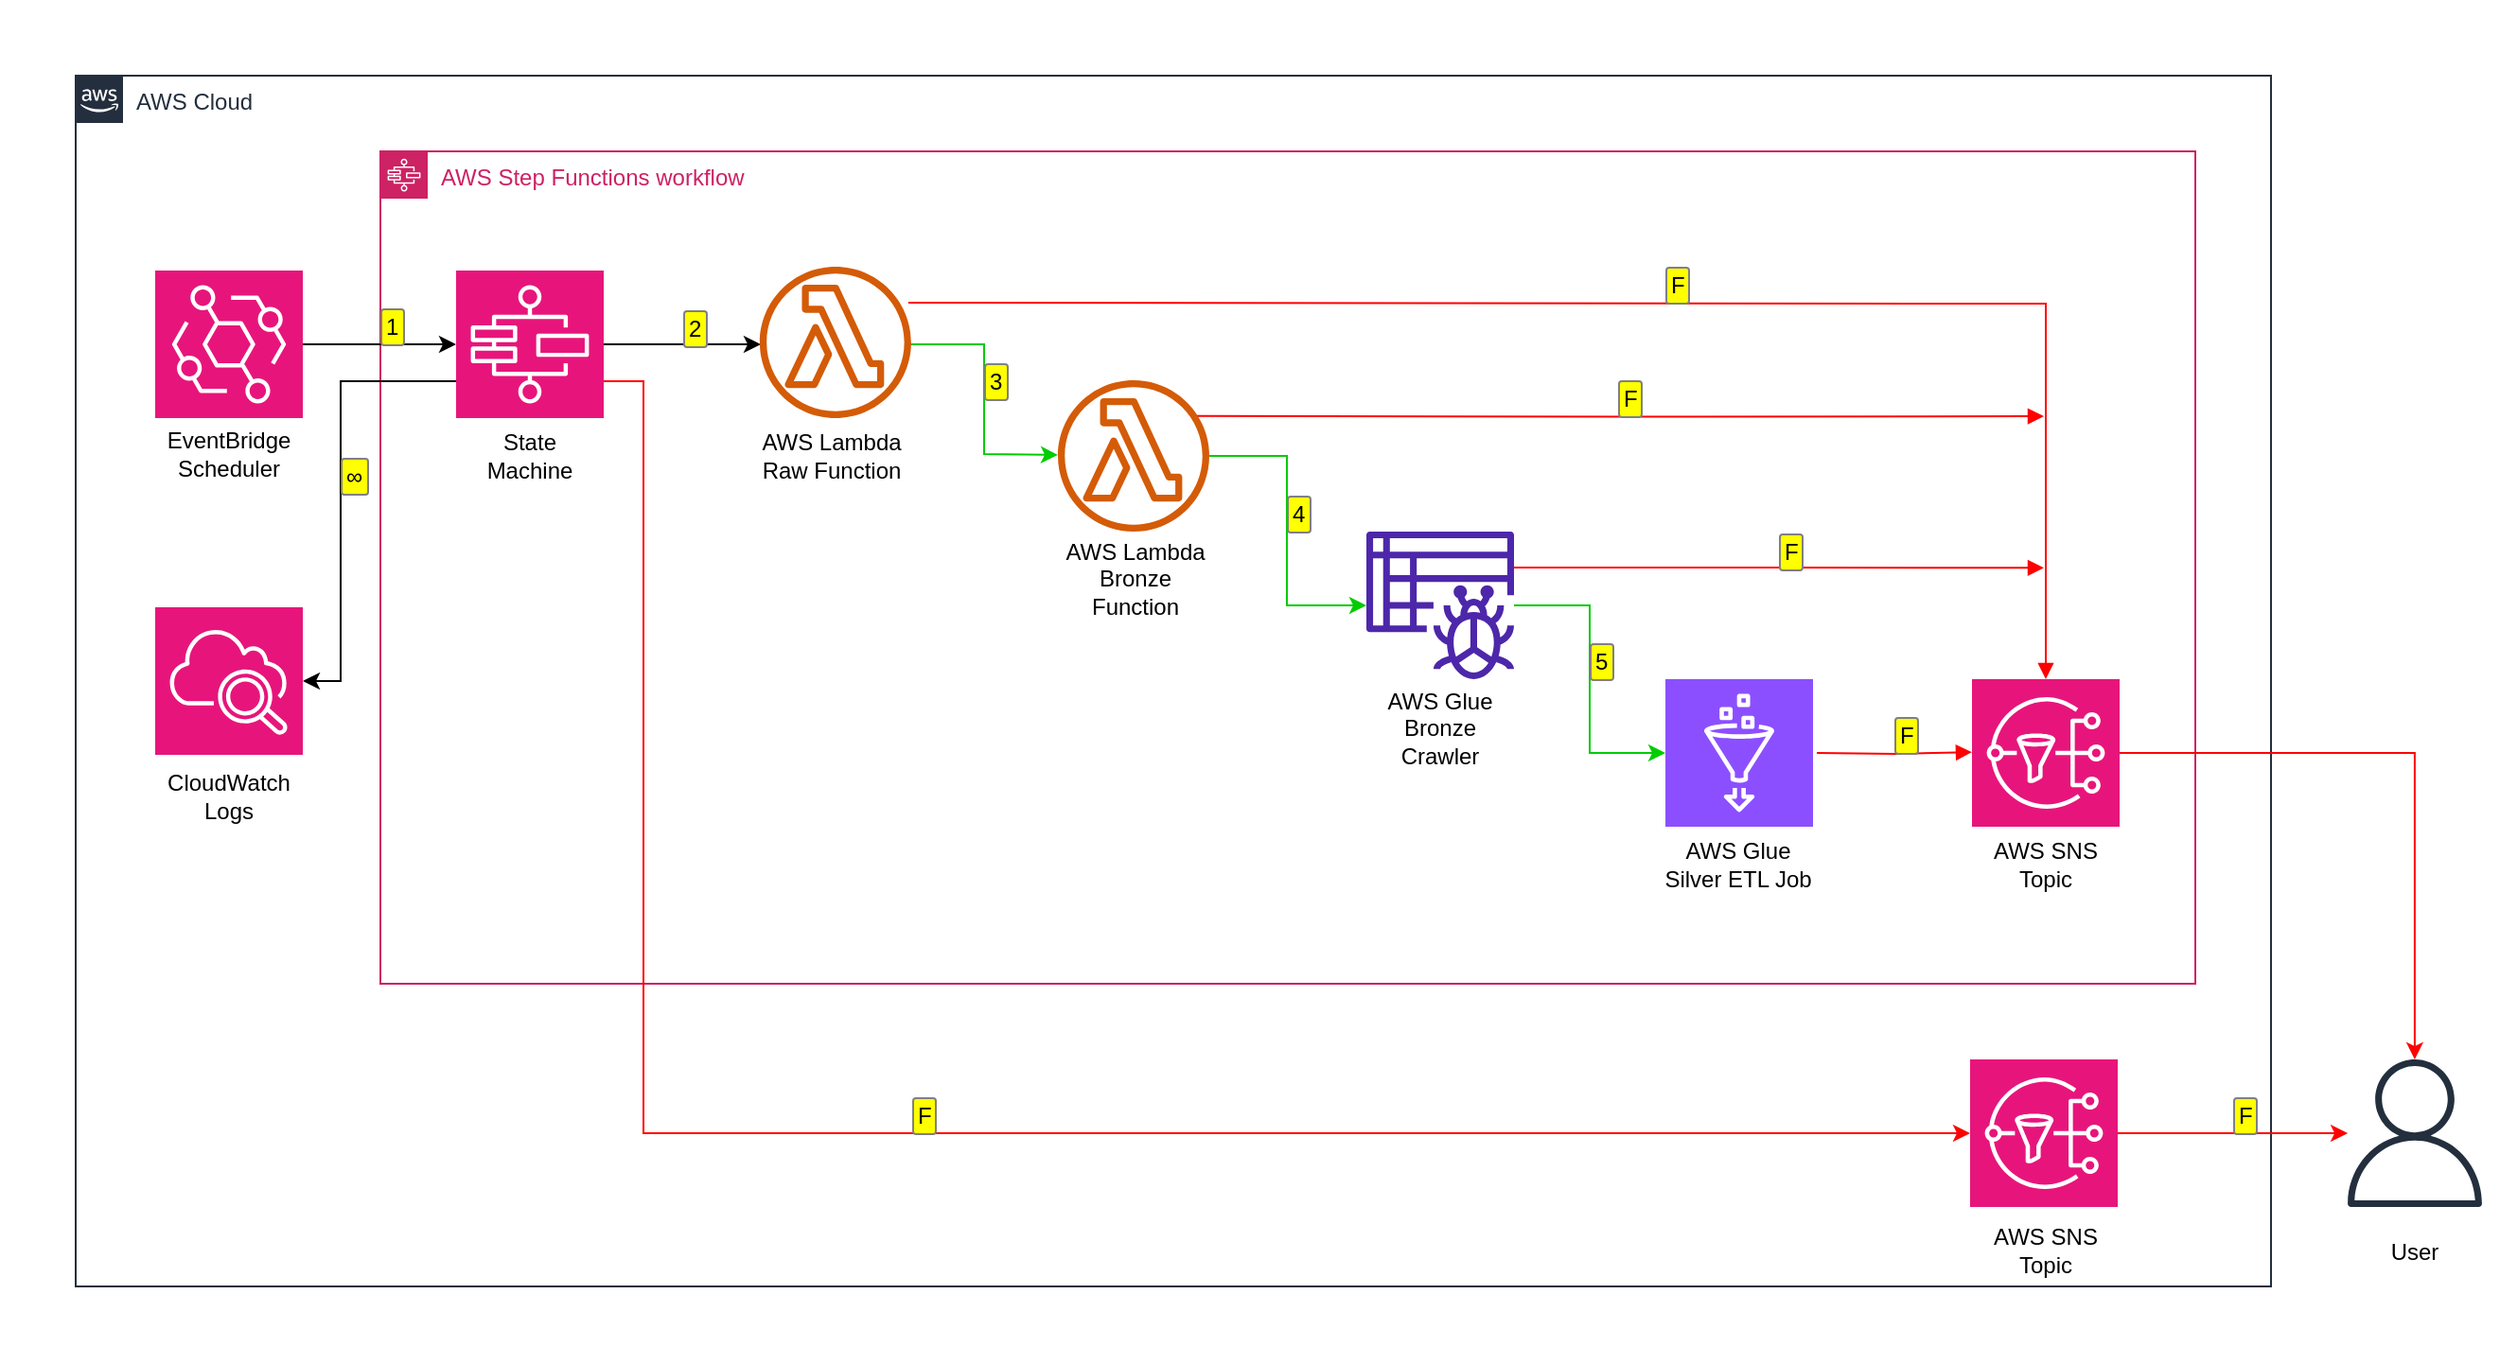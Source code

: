 <mxfile version="24.7.6">
  <diagram name="Page-1" id="Rdyy5AU9boO1fGuf9hoA">
    <mxGraphModel dx="1434" dy="746" grid="1" gridSize="10" guides="1" tooltips="1" connect="1" arrows="1" fold="1" page="1" pageScale="1" pageWidth="827" pageHeight="1169" math="0" shadow="0">
      <root>
        <mxCell id="0" />
        <mxCell id="1" parent="0" />
        <mxCell id="h0l9JVYS9Mgj9HRo5y_n-15" value="AWS Cloud" style="points=[[0,0],[0.25,0],[0.5,0],[0.75,0],[1,0],[1,0.25],[1,0.5],[1,0.75],[1,1],[0.75,1],[0.5,1],[0.25,1],[0,1],[0,0.75],[0,0.5],[0,0.25]];outlineConnect=0;gradientColor=none;html=1;whiteSpace=wrap;fontSize=12;fontStyle=0;container=1;pointerEvents=0;collapsible=0;recursiveResize=0;shape=mxgraph.aws4.group;grIcon=mxgraph.aws4.group_aws_cloud_alt;strokeColor=#232F3E;fillColor=none;verticalAlign=top;align=left;spacingLeft=30;fontColor=#232F3E;dashed=0;" parent="1" vertex="1">
          <mxGeometry x="40" y="40" width="1160" height="640" as="geometry" />
        </mxCell>
        <mxCell id="h0l9JVYS9Mgj9HRo5y_n-21" value="EventBridge&lt;br&gt;Schedule" style="text;html=1;strokeColor=none;fillColor=none;align=center;verticalAlign=middle;whiteSpace=wrap;rounded=0;" parent="h0l9JVYS9Mgj9HRo5y_n-15" vertex="1">
          <mxGeometry x="42" y="119" width="78" height="40" as="geometry" />
        </mxCell>
        <mxCell id="h0l9JVYS9Mgj9HRo5y_n-27" value="AWS Step Functions workflow" style="points=[[0,0],[0.25,0],[0.5,0],[0.75,0],[1,0],[1,0.25],[1,0.5],[1,0.75],[1,1],[0.75,1],[0.5,1],[0.25,1],[0,1],[0,0.75],[0,0.5],[0,0.25]];outlineConnect=0;gradientColor=none;html=1;whiteSpace=wrap;fontSize=12;fontStyle=0;container=1;pointerEvents=0;collapsible=0;recursiveResize=0;shape=mxgraph.aws4.group;grIcon=mxgraph.aws4.group_aws_step_functions_workflow;strokeColor=#CD2264;fillColor=none;verticalAlign=top;align=left;spacingLeft=30;fontColor=#CD2264;dashed=0;" parent="h0l9JVYS9Mgj9HRo5y_n-15" vertex="1">
          <mxGeometry x="161" y="40" width="959" height="440" as="geometry" />
        </mxCell>
        <mxCell id="4" style="edgeStyle=none;html=1;exitX=1;exitY=0.5;exitDx=0;exitDy=0;exitPerimeter=0;rounded=0;strokeColor=#00CC00;enumerate=1;enumerateValue=3;" parent="h0l9JVYS9Mgj9HRo5y_n-27" target="10" edge="1">
          <mxGeometry relative="1" as="geometry">
            <mxPoint x="279" y="102" as="sourcePoint" />
            <mxPoint x="360" y="200" as="targetPoint" />
            <Array as="points">
              <mxPoint x="319" y="102" />
              <mxPoint x="319" y="160" />
            </Array>
          </mxGeometry>
        </mxCell>
        <mxCell id="h0l9JVYS9Mgj9HRo5y_n-36" value="AWS Lambda Raw Function" style="text;html=1;strokeColor=none;fillColor=none;align=center;verticalAlign=middle;whiteSpace=wrap;rounded=0;" parent="h0l9JVYS9Mgj9HRo5y_n-27" vertex="1">
          <mxGeometry x="200.46" y="141" width="77.08" height="40" as="geometry" />
        </mxCell>
        <mxCell id="h0l9JVYS9Mgj9HRo5y_n-19" value="AWS SNS Topic" style="text;html=1;strokeColor=none;fillColor=none;align=center;verticalAlign=middle;whiteSpace=wrap;rounded=0;" parent="h0l9JVYS9Mgj9HRo5y_n-27" vertex="1">
          <mxGeometry x="841" y="357" width="78" height="40" as="geometry" />
        </mxCell>
        <mxCell id="h0l9JVYS9Mgj9HRo5y_n-52" value="" style="edgeStyle=orthogonalEdgeStyle;rounded=0;orthogonalLoop=1;jettySize=auto;html=1;enumerate=1;enumerateValue=2;" parent="h0l9JVYS9Mgj9HRo5y_n-27" source="h0l9JVYS9Mgj9HRo5y_n-28" edge="1">
          <mxGeometry relative="1" as="geometry">
            <mxPoint x="201" y="102" as="targetPoint" />
          </mxGeometry>
        </mxCell>
        <mxCell id="h0l9JVYS9Mgj9HRo5y_n-28" value="" style="sketch=0;points=[[0,0,0],[0.25,0,0],[0.5,0,0],[0.75,0,0],[1,0,0],[0,1,0],[0.25,1,0],[0.5,1,0],[0.75,1,0],[1,1,0],[0,0.25,0],[0,0.5,0],[0,0.75,0],[1,0.25,0],[1,0.5,0],[1,0.75,0]];outlineConnect=0;fontColor=#232F3E;fillColor=#E7157B;strokeColor=#ffffff;dashed=0;verticalLabelPosition=bottom;verticalAlign=top;align=center;html=1;fontSize=12;fontStyle=0;aspect=fixed;shape=mxgraph.aws4.resourceIcon;resIcon=mxgraph.aws4.step_functions;" parent="h0l9JVYS9Mgj9HRo5y_n-27" vertex="1">
          <mxGeometry x="40" y="63" width="78" height="78" as="geometry" />
        </mxCell>
        <mxCell id="h0l9JVYS9Mgj9HRo5y_n-60" value="State&lt;br&gt;Machine" style="text;html=1;strokeColor=none;fillColor=none;align=center;verticalAlign=middle;whiteSpace=wrap;rounded=0;" parent="h0l9JVYS9Mgj9HRo5y_n-27" vertex="1">
          <mxGeometry x="40" y="141" width="78" height="40" as="geometry" />
        </mxCell>
        <mxCell id="h0l9JVYS9Mgj9HRo5y_n-35" value="AWS Lambda Bronze Function" style="text;html=1;strokeColor=none;fillColor=none;align=center;verticalAlign=middle;whiteSpace=wrap;rounded=0;" parent="h0l9JVYS9Mgj9HRo5y_n-27" vertex="1">
          <mxGeometry x="360" y="201" width="78" height="50" as="geometry" />
        </mxCell>
        <mxCell id="9" value="" style="sketch=0;outlineConnect=0;fontColor=#232F3E;gradientColor=none;fillColor=#D45B07;strokeColor=none;dashed=0;verticalLabelPosition=bottom;verticalAlign=top;align=center;html=1;fontSize=12;fontStyle=0;aspect=fixed;pointerEvents=1;shape=mxgraph.aws4.lambda_function;" parent="h0l9JVYS9Mgj9HRo5y_n-27" vertex="1">
          <mxGeometry x="200.46" y="61" width="80" height="80" as="geometry" />
        </mxCell>
        <mxCell id="15" value="" style="edgeStyle=orthogonalEdgeStyle;html=1;endArrow=block;elbow=vertical;startArrow=none;endFill=1;strokeColor=#FF0000;rounded=0;enumerate=1;enumerateValue=F;" parent="h0l9JVYS9Mgj9HRo5y_n-27" edge="1">
          <mxGeometry width="100" relative="1" as="geometry">
            <mxPoint x="429" y="139.82" as="sourcePoint" />
            <mxPoint x="879" y="140" as="targetPoint" />
          </mxGeometry>
        </mxCell>
        <mxCell id="iQY804P48asQgJaO4Tnh-16" value="" style="sketch=0;points=[[0,0,0],[0.25,0,0],[0.5,0,0],[0.75,0,0],[1,0,0],[0,1,0],[0.25,1,0],[0.5,1,0],[0.75,1,0],[1,1,0],[0,0.25,0],[0,0.5,0],[0,0.75,0],[1,0.25,0],[1,0.5,0],[1,0.75,0]];outlineConnect=0;fontColor=#232F3E;fillColor=#8C4FFF;strokeColor=#ffffff;dashed=0;verticalLabelPosition=bottom;verticalAlign=top;align=center;html=1;fontSize=12;fontStyle=0;aspect=fixed;shape=mxgraph.aws4.resourceIcon;resIcon=mxgraph.aws4.glue;gradientColor=none;" parent="h0l9JVYS9Mgj9HRo5y_n-27" vertex="1">
          <mxGeometry x="679" y="279" width="78" height="78" as="geometry" />
        </mxCell>
        <mxCell id="h0l9JVYS9Mgj9HRo5y_n-11" value="" style="sketch=0;points=[[0,0,0],[0.25,0,0],[0.5,0,0],[0.75,0,0],[1,0,0],[0,1,0],[0.25,1,0],[0.5,1,0],[0.75,1,0],[1,1,0],[0,0.25,0],[0,0.5,0],[0,0.75,0],[1,0.25,0],[1,0.5,0],[1,0.75,0]];outlineConnect=0;fontColor=#232F3E;fillColor=#E7157B;strokeColor=#ffffff;dashed=0;verticalLabelPosition=bottom;verticalAlign=top;align=center;html=1;fontSize=12;fontStyle=0;aspect=fixed;shape=mxgraph.aws4.resourceIcon;resIcon=mxgraph.aws4.sns;" parent="h0l9JVYS9Mgj9HRo5y_n-27" vertex="1">
          <mxGeometry x="841" y="279" width="78" height="78" as="geometry" />
        </mxCell>
        <mxCell id="iQY804P48asQgJaO4Tnh-17" style="edgeStyle=orthogonalEdgeStyle;rounded=0;orthogonalLoop=1;jettySize=auto;html=1;entryX=0;entryY=0.5;entryDx=0;entryDy=0;entryPerimeter=0;fillColor=#d5e8d4;strokeColor=#00CC00;enumerate=1;enumerateValue=5;" parent="h0l9JVYS9Mgj9HRo5y_n-27" source="7" target="iQY804P48asQgJaO4Tnh-16" edge="1">
          <mxGeometry relative="1" as="geometry" />
        </mxCell>
        <mxCell id="7" value="" style="sketch=0;outlineConnect=0;fontColor=#232F3E;gradientColor=none;fillColor=#4D27AA;strokeColor=none;dashed=0;verticalLabelPosition=bottom;verticalAlign=top;align=center;html=1;fontSize=12;fontStyle=0;aspect=fixed;pointerEvents=1;shape=mxgraph.aws4.glue_crawlers;" parent="h0l9JVYS9Mgj9HRo5y_n-27" vertex="1">
          <mxGeometry x="521" y="201" width="78" height="78" as="geometry" />
        </mxCell>
        <mxCell id="6" value="AWS Glue&lt;br&gt;Bronze Crawler" style="text;html=1;strokeColor=none;fillColor=none;align=center;verticalAlign=middle;whiteSpace=wrap;rounded=0;" parent="h0l9JVYS9Mgj9HRo5y_n-27" vertex="1">
          <mxGeometry x="521" y="279" width="78" height="51" as="geometry" />
        </mxCell>
        <mxCell id="10" value="" style="sketch=0;outlineConnect=0;fontColor=#232F3E;gradientColor=none;fillColor=#D45B07;strokeColor=none;dashed=0;verticalLabelPosition=bottom;verticalAlign=top;align=center;html=1;fontSize=12;fontStyle=0;aspect=fixed;pointerEvents=1;shape=mxgraph.aws4.lambda_function;" parent="h0l9JVYS9Mgj9HRo5y_n-27" vertex="1">
          <mxGeometry x="358" y="121" width="80" height="80" as="geometry" />
        </mxCell>
        <mxCell id="5" style="edgeStyle=none;html=1;rounded=0;strokeColor=#00CC00;enumerate=1;enumerateValue=4;" parent="h0l9JVYS9Mgj9HRo5y_n-27" source="10" target="7" edge="1">
          <mxGeometry relative="1" as="geometry">
            <mxPoint x="438" y="200" as="sourcePoint" />
            <mxPoint x="521" y="320" as="targetPoint" />
            <Array as="points">
              <mxPoint x="479" y="161" />
              <mxPoint x="479" y="240" />
            </Array>
          </mxGeometry>
        </mxCell>
        <mxCell id="iQY804P48asQgJaO4Tnh-18" value="AWS Glue&lt;div&gt;Silver ETL Job&lt;/div&gt;" style="text;html=1;align=center;verticalAlign=middle;resizable=0;points=[];autosize=1;strokeColor=none;fillColor=none;" parent="h0l9JVYS9Mgj9HRo5y_n-27" vertex="1">
          <mxGeometry x="667" y="357" width="100" height="40" as="geometry" />
        </mxCell>
        <mxCell id="iQY804P48asQgJaO4Tnh-43" value="" style="edgeStyle=orthogonalEdgeStyle;html=1;endArrow=block;elbow=vertical;startArrow=none;endFill=1;strokeColor=#FF0000;rounded=0;enumerate=1;enumerateValue=F;exitX=1;exitY=0.244;exitDx=0;exitDy=0;exitPerimeter=0;" parent="h0l9JVYS9Mgj9HRo5y_n-27" source="7" edge="1">
          <mxGeometry width="100" relative="1" as="geometry">
            <mxPoint x="609" y="220" as="sourcePoint" />
            <mxPoint x="879" y="220.18" as="targetPoint" />
          </mxGeometry>
        </mxCell>
        <mxCell id="iQY804P48asQgJaO4Tnh-44" value="" style="edgeStyle=orthogonalEdgeStyle;html=1;endArrow=block;elbow=vertical;startArrow=none;endFill=1;strokeColor=#FF0000;rounded=0;enumerate=1;enumerateValue=F;" parent="h0l9JVYS9Mgj9HRo5y_n-27" edge="1">
          <mxGeometry width="100" relative="1" as="geometry">
            <mxPoint x="759" y="318" as="sourcePoint" />
            <mxPoint x="841" y="317.59" as="targetPoint" />
          </mxGeometry>
        </mxCell>
        <mxCell id="h0l9JVYS9Mgj9HRo5y_n-24" value="" style="sketch=0;points=[[0,0,0],[0.25,0,0],[0.5,0,0],[0.75,0,0],[1,0,0],[0,1,0],[0.25,1,0],[0.5,1,0],[0.75,1,0],[1,1,0],[0,0.25,0],[0,0.5,0],[0,0.75,0],[1,0.25,0],[1,0.5,0],[1,0.75,0]];outlineConnect=0;fontColor=#232F3E;fillColor=#E7157B;strokeColor=#ffffff;dashed=0;verticalLabelPosition=bottom;verticalAlign=top;align=center;html=1;fontSize=12;fontStyle=0;aspect=fixed;shape=mxgraph.aws4.resourceIcon;resIcon=mxgraph.aws4.eventbridge;" parent="h0l9JVYS9Mgj9HRo5y_n-15" vertex="1">
          <mxGeometry x="42" y="103" width="78" height="78" as="geometry" />
        </mxCell>
        <mxCell id="h0l9JVYS9Mgj9HRo5y_n-38" value="" style="edgeStyle=orthogonalEdgeStyle;rounded=0;orthogonalLoop=1;jettySize=auto;html=1;enumerate=1;enumerateValue=1;" parent="h0l9JVYS9Mgj9HRo5y_n-15" source="h0l9JVYS9Mgj9HRo5y_n-24" target="h0l9JVYS9Mgj9HRo5y_n-28" edge="1">
          <mxGeometry relative="1" as="geometry" />
        </mxCell>
        <mxCell id="6xOGC-ak0YneYToBrlhZ-1" value="" style="sketch=0;points=[[0,0,0],[0.25,0,0],[0.5,0,0],[0.75,0,0],[1,0,0],[0,1,0],[0.25,1,0],[0.5,1,0],[0.75,1,0],[1,1,0],[0,0.25,0],[0,0.5,0],[0,0.75,0],[1,0.25,0],[1,0.5,0],[1,0.75,0]];outlineConnect=0;fontColor=#232F3E;fillColor=#E7157B;strokeColor=#ffffff;dashed=0;verticalLabelPosition=bottom;verticalAlign=top;align=center;html=1;fontSize=12;fontStyle=0;aspect=fixed;shape=mxgraph.aws4.resourceIcon;resIcon=mxgraph.aws4.sns;" parent="h0l9JVYS9Mgj9HRo5y_n-15" vertex="1">
          <mxGeometry x="1001" y="520" width="78" height="78" as="geometry" />
        </mxCell>
        <mxCell id="6xOGC-ak0YneYToBrlhZ-7" style="edgeStyle=orthogonalEdgeStyle;rounded=0;orthogonalLoop=1;jettySize=auto;html=1;exitX=1;exitY=0.75;exitDx=0;exitDy=0;exitPerimeter=0;entryX=0;entryY=0.5;entryDx=0;entryDy=0;entryPerimeter=0;strokeColor=#FF0000;enumerate=1;enumerateValue=F;" parent="h0l9JVYS9Mgj9HRo5y_n-15" source="h0l9JVYS9Mgj9HRo5y_n-28" target="6xOGC-ak0YneYToBrlhZ-1" edge="1">
          <mxGeometry relative="1" as="geometry">
            <Array as="points">
              <mxPoint x="300" y="162" />
              <mxPoint x="300" y="559" />
            </Array>
          </mxGeometry>
        </mxCell>
        <mxCell id="h0l9JVYS9Mgj9HRo5y_n-59" value="EventBridge&lt;br&gt;Scheduler" style="text;html=1;strokeColor=none;fillColor=none;align=center;verticalAlign=middle;whiteSpace=wrap;rounded=0;" parent="1" vertex="1">
          <mxGeometry x="82" y="220" width="78" height="40" as="geometry" />
        </mxCell>
        <mxCell id="6xOGC-ak0YneYToBrlhZ-2" value="AWS SNS Topic" style="text;html=1;strokeColor=none;fillColor=none;align=center;verticalAlign=middle;whiteSpace=wrap;rounded=0;" parent="1" vertex="1">
          <mxGeometry x="1042" y="641" width="78" height="40" as="geometry" />
        </mxCell>
        <mxCell id="6xOGC-ak0YneYToBrlhZ-3" value="" style="sketch=0;outlineConnect=0;fontColor=#232F3E;gradientColor=none;fillColor=#232F3D;strokeColor=none;dashed=0;verticalLabelPosition=bottom;verticalAlign=top;align=center;html=1;fontSize=12;fontStyle=0;aspect=fixed;pointerEvents=1;shape=mxgraph.aws4.user;" parent="1" vertex="1">
          <mxGeometry x="1237" y="560" width="78" height="78" as="geometry" />
        </mxCell>
        <mxCell id="6xOGC-ak0YneYToBrlhZ-4" value="User" style="text;html=1;strokeColor=none;fillColor=none;align=center;verticalAlign=middle;whiteSpace=wrap;rounded=0;" parent="1" vertex="1">
          <mxGeometry x="1237" y="642" width="78" height="40" as="geometry" />
        </mxCell>
        <mxCell id="6xOGC-ak0YneYToBrlhZ-5" value="" style="sketch=0;points=[[0,0,0],[0.25,0,0],[0.5,0,0],[0.75,0,0],[1,0,0],[0,1,0],[0.25,1,0],[0.5,1,0],[0.75,1,0],[1,1,0],[0,0.25,0],[0,0.5,0],[0,0.75,0],[1,0.25,0],[1,0.5,0],[1,0.75,0]];points=[[0,0,0],[0.25,0,0],[0.5,0,0],[0.75,0,0],[1,0,0],[0,1,0],[0.25,1,0],[0.5,1,0],[0.75,1,0],[1,1,0],[0,0.25,0],[0,0.5,0],[0,0.75,0],[1,0.25,0],[1,0.5,0],[1,0.75,0]];outlineConnect=0;fontColor=#232F3E;fillColor=#E7157B;strokeColor=#ffffff;dashed=0;verticalLabelPosition=bottom;verticalAlign=top;align=center;html=1;fontSize=12;fontStyle=0;aspect=fixed;shape=mxgraph.aws4.resourceIcon;resIcon=mxgraph.aws4.cloudwatch_2;" parent="1" vertex="1">
          <mxGeometry x="82" y="321" width="78" height="78" as="geometry" />
        </mxCell>
        <mxCell id="6xOGC-ak0YneYToBrlhZ-6" value="CloudWatch Logs" style="text;html=1;strokeColor=none;fillColor=none;align=center;verticalAlign=middle;whiteSpace=wrap;rounded=0;" parent="1" vertex="1">
          <mxGeometry x="82" y="401" width="78" height="40" as="geometry" />
        </mxCell>
        <mxCell id="6xOGC-ak0YneYToBrlhZ-8" style="edgeStyle=orthogonalEdgeStyle;rounded=0;orthogonalLoop=1;jettySize=auto;html=1;exitX=1;exitY=0.5;exitDx=0;exitDy=0;exitPerimeter=0;strokeColor=#FF0000;enumerate=1;enumerateValue=F;" parent="1" source="6xOGC-ak0YneYToBrlhZ-1" target="6xOGC-ak0YneYToBrlhZ-3" edge="1">
          <mxGeometry relative="1" as="geometry" />
        </mxCell>
        <mxCell id="6xOGC-ak0YneYToBrlhZ-9" style="edgeStyle=orthogonalEdgeStyle;rounded=0;orthogonalLoop=1;jettySize=auto;html=1;exitX=0;exitY=0.75;exitDx=0;exitDy=0;exitPerimeter=0;entryX=1;entryY=0.5;entryDx=0;entryDy=0;entryPerimeter=0;enumerate=1;enumerateValue=%E2%88%9E;" parent="1" source="h0l9JVYS9Mgj9HRo5y_n-28" target="6xOGC-ak0YneYToBrlhZ-5" edge="1">
          <mxGeometry relative="1" as="geometry">
            <Array as="points">
              <mxPoint x="180" y="202" />
              <mxPoint x="180" y="360" />
            </Array>
          </mxGeometry>
        </mxCell>
        <mxCell id="14" value="" style="edgeStyle=orthogonalEdgeStyle;html=1;endArrow=block;elbow=vertical;startArrow=none;endFill=1;strokeColor=#FF0000;rounded=0;enumerate=1;enumerateValue=F;" parent="1" target="h0l9JVYS9Mgj9HRo5y_n-11" edge="1">
          <mxGeometry width="100" relative="1" as="geometry">
            <mxPoint x="480" y="160" as="sourcePoint" />
            <mxPoint x="580" y="160" as="targetPoint" />
          </mxGeometry>
        </mxCell>
        <mxCell id="iQY804P48asQgJaO4Tnh-45" style="edgeStyle=orthogonalEdgeStyle;rounded=0;orthogonalLoop=1;jettySize=auto;html=1;exitX=1;exitY=0.5;exitDx=0;exitDy=0;exitPerimeter=0;strokeColor=#FF0000;" parent="1" source="h0l9JVYS9Mgj9HRo5y_n-11" target="6xOGC-ak0YneYToBrlhZ-3" edge="1">
          <mxGeometry relative="1" as="geometry" />
        </mxCell>
        <mxCell id="2yYAq75ccoARaM6jgA7n-15" value="" style="rounded=0;whiteSpace=wrap;html=1;fillColor=none;strokeColor=none;" vertex="1" parent="1">
          <mxGeometry width="1320" height="720" as="geometry" />
        </mxCell>
      </root>
    </mxGraphModel>
  </diagram>
</mxfile>
